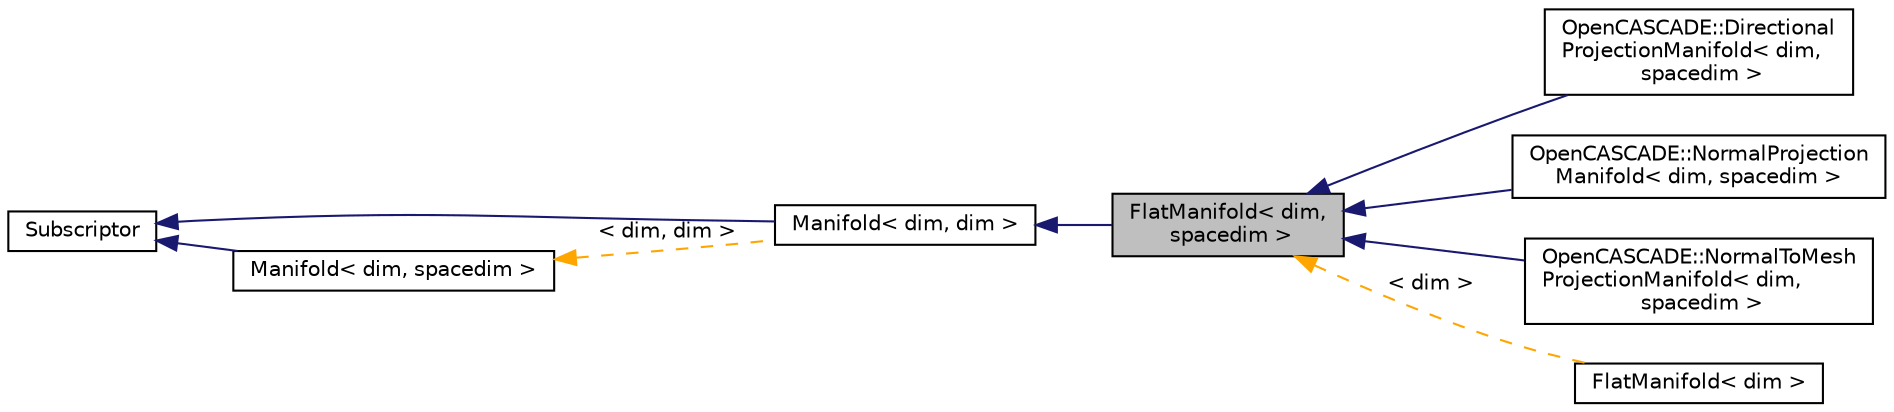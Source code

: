 digraph "FlatManifold&lt; dim, spacedim &gt;"
{
 // LATEX_PDF_SIZE
  edge [fontname="Helvetica",fontsize="10",labelfontname="Helvetica",labelfontsize="10"];
  node [fontname="Helvetica",fontsize="10",shape=record];
  rankdir="LR";
  Node1 [label="FlatManifold\< dim,\l spacedim \>",height=0.2,width=0.4,color="black", fillcolor="grey75", style="filled", fontcolor="black",tooltip=" "];
  Node2 -> Node1 [dir="back",color="midnightblue",fontsize="10",style="solid",fontname="Helvetica"];
  Node2 [label="Manifold\< dim, dim \>",height=0.2,width=0.4,color="black", fillcolor="white", style="filled",URL="$classManifold.html",tooltip=" "];
  Node3 -> Node2 [dir="back",color="midnightblue",fontsize="10",style="solid",fontname="Helvetica"];
  Node3 [label="Subscriptor",height=0.2,width=0.4,color="black", fillcolor="white", style="filled",URL="$classSubscriptor.html",tooltip=" "];
  Node4 -> Node2 [dir="back",color="orange",fontsize="10",style="dashed",label=" \< dim, dim \>" ,fontname="Helvetica"];
  Node4 [label="Manifold\< dim, spacedim \>",height=0.2,width=0.4,color="black", fillcolor="white", style="filled",URL="$classManifold.html",tooltip=" "];
  Node3 -> Node4 [dir="back",color="midnightblue",fontsize="10",style="solid",fontname="Helvetica"];
  Node1 -> Node5 [dir="back",color="midnightblue",fontsize="10",style="solid",fontname="Helvetica"];
  Node5 [label="OpenCASCADE::Directional\lProjectionManifold\< dim,\l spacedim \>",height=0.2,width=0.4,color="black", fillcolor="white", style="filled",URL="$classOpenCASCADE_1_1DirectionalProjectionManifold.html",tooltip=" "];
  Node1 -> Node6 [dir="back",color="midnightblue",fontsize="10",style="solid",fontname="Helvetica"];
  Node6 [label="OpenCASCADE::NormalProjection\lManifold\< dim, spacedim \>",height=0.2,width=0.4,color="black", fillcolor="white", style="filled",URL="$classOpenCASCADE_1_1NormalProjectionManifold.html",tooltip=" "];
  Node1 -> Node7 [dir="back",color="midnightblue",fontsize="10",style="solid",fontname="Helvetica"];
  Node7 [label="OpenCASCADE::NormalToMesh\lProjectionManifold\< dim,\l spacedim \>",height=0.2,width=0.4,color="black", fillcolor="white", style="filled",URL="$classOpenCASCADE_1_1NormalToMeshProjectionManifold.html",tooltip=" "];
  Node1 -> Node8 [dir="back",color="orange",fontsize="10",style="dashed",label=" \< dim \>" ,fontname="Helvetica"];
  Node8 [label="FlatManifold\< dim \>",height=0.2,width=0.4,color="black", fillcolor="white", style="filled",URL="$classFlatManifold.html",tooltip=" "];
}
